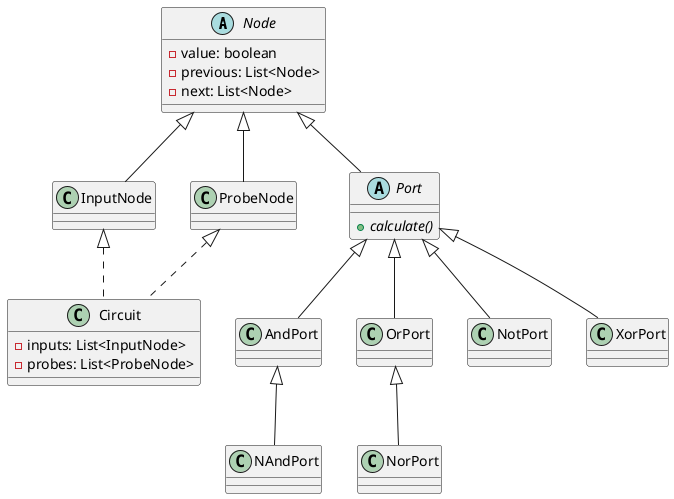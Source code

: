 @startuml
' Nodes
abstract class Node {
    -value: boolean
    -previous: List<Node>
    -next: List<Node>
}

class InputNode {
}
Node <|-- InputNode

class ProbeNode {
}
Node <|-- ProbeNode

' Ports
abstract class Port {
    +{abstract} calculate()
}
Node <|-- Port

class AndPort {
}
Port <|-- AndPort

class NAndPort {
}
AndPort <|-- NAndPort

class OrPort {
}
Port <|-- OrPort

class NorPort {
}
OrPort <|-- NorPort

class NotPort {
}
Port <|-- NotPort

class XorPort {
}
Port <|-- XorPort

' Circuit
class Circuit {
    -inputs: List<InputNode>
    -probes: List<ProbeNode>
}
InputNode <|.. Circuit
ProbeNode <|.. Circuit
@enduml